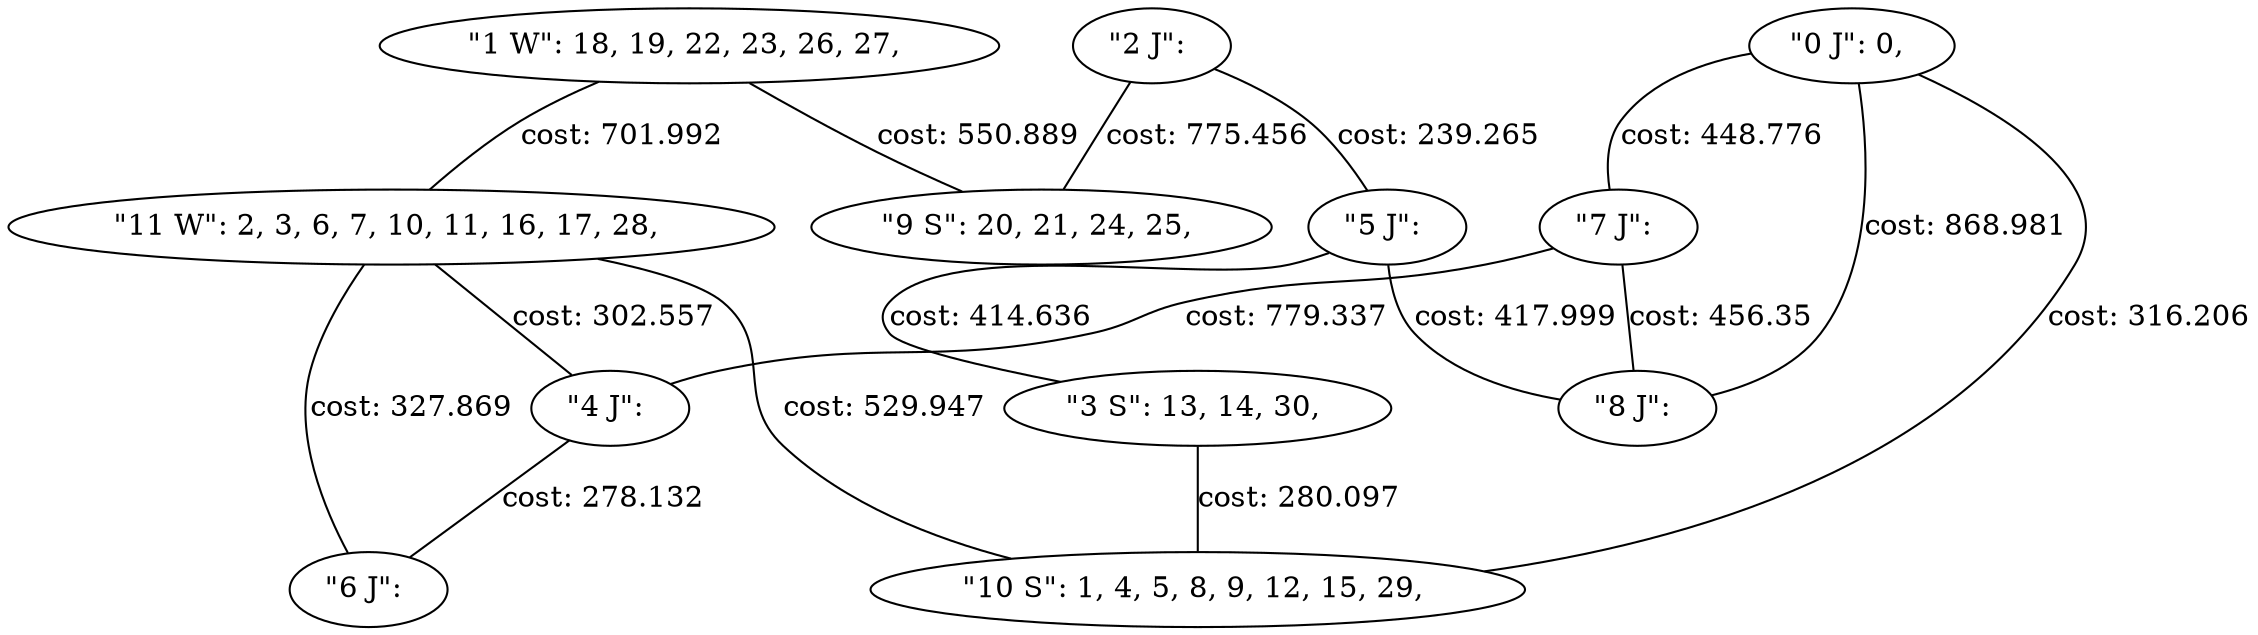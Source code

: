 strict graph  {
0 [label="\"0 J\": 0, ", type=0, supply=0, demand=0];
7 [label="\"7 J\": ", type=0, supply=0, demand=0];
1 [label="\"1 W\": 18, 19, 22, 23, 26, 27, ", type=2, supply=10, demand=0];
11 [label="\"11 W\": 2, 3, 6, 7, 10, 11, 16, 17, 28, ", type=2, supply=0, demand=0];
2 [label="\"2 J\": ", type=0, supply=0, demand=0];
5 [label="\"5 J\": ", type=0, supply=0, demand=0];
3 [label="\"3 S\": 13, 14, 30, ", type=1, supply=0, demand=0];
10 [label="\"10 S\": 1, 4, 5, 8, 9, 12, 15, 29, ", type=1, supply=0, demand=0];
4 [label="\"4 J\": ", type=0, supply=0, demand=0];
8 [label="\"8 J\": ", type=0, supply=0, demand=0];
6 [label="\"6 J\": ", type=0, supply=0, demand=0];
9 [label="\"9 S\": 20, 21, 24, 25, ", type=1, supply=0, demand=0];
0 -- 7  [label="cost: 448.776", cost="448.776"];
0 -- 8  [label="cost: 868.981", cost="868.981"];
0 -- 10  [label="cost: 316.206", cost="316.206"];
7 -- 4  [label="cost: 779.337", cost="779.337"];
7 -- 8  [label="cost: 456.35", cost="456.35"];
1 -- 11  [label="cost: 701.992", cost="701.992"];
1 -- 9  [label="cost: 550.889", cost="550.889"];
11 -- 10  [label="cost: 529.947", cost="529.947"];
11 -- 4  [label="cost: 302.557", cost="302.557"];
11 -- 6  [label="cost: 327.869", cost="327.869"];
2 -- 5  [label="cost: 239.265", cost="239.265"];
2 -- 9  [label="cost: 775.456", cost="775.456"];
5 -- 8  [label="cost: 417.999", cost="417.999"];
5 -- 3  [label="cost: 414.636", cost="414.636"];
3 -- 10  [label="cost: 280.097", cost="280.097"];
4 -- 6  [label="cost: 278.132", cost="278.132"];
}
